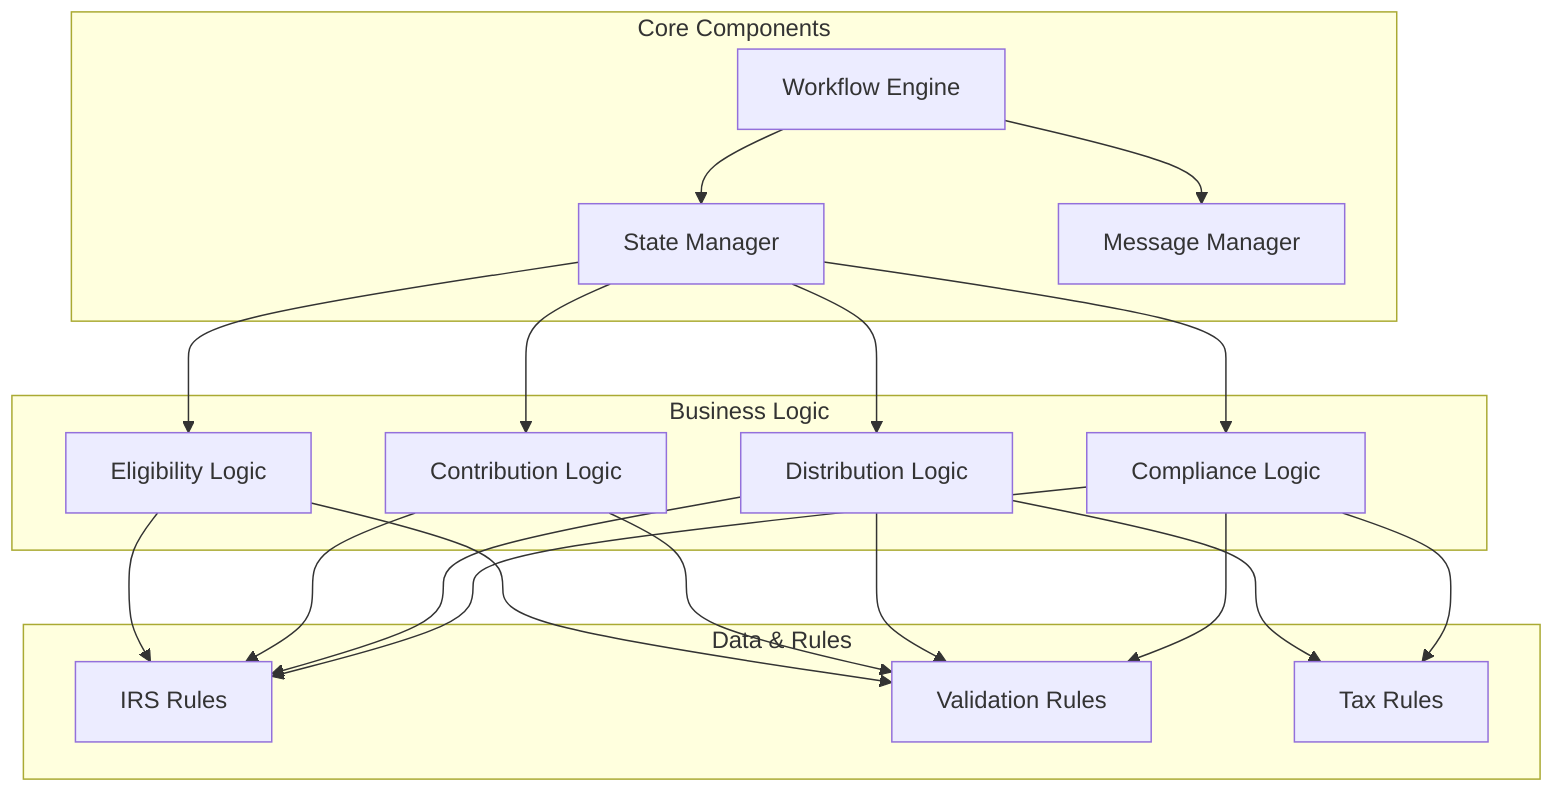 graph TB
    subgraph "Core Components"
        WF[Workflow Engine]
        SM[State Manager]
        MM[Message Manager]
    end
    
    subgraph "Business Logic"
        EL[Eligibility Logic]
        CL[Contribution Logic]
        DL[Distribution Logic]
        CPL[Compliance Logic]
    end
    
    subgraph "Data & Rules"
        IR[IRS Rules]
        VR[Validation Rules]
        TR[Tax Rules]
    end
    
    WF --> SM
    WF --> MM
    SM --> EL
    SM --> CL
    SM --> DL
    SM --> CPL
    
    EL --> IR
    CL --> IR
    DL --> IR
    CPL --> IR
    
    EL --> VR
    CL --> VR
    DL --> VR
    CPL --> VR
    
    DL --> TR
    CPL --> TR